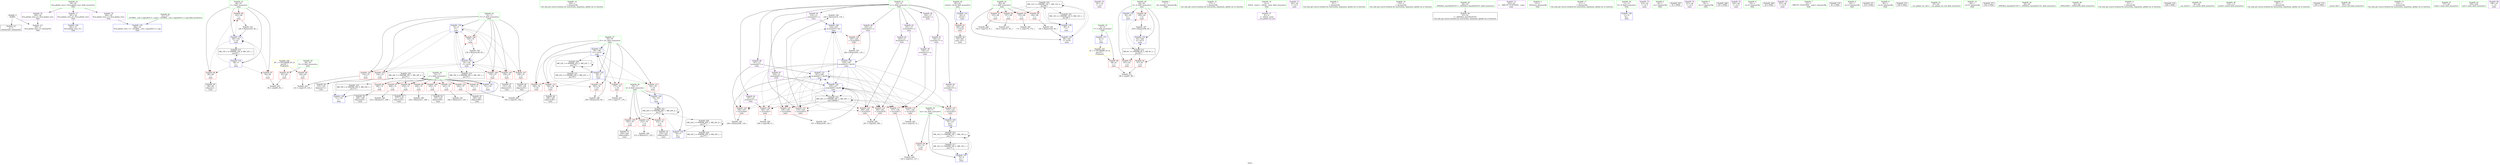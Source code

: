 digraph "SVFG" {
	label="SVFG";

	Node0x564e0037b110 [shape=record,color=grey,label="{NodeID: 0\nNullPtr}"];
	Node0x564e0037b110 -> Node0x564e00398890[style=solid];
	Node0x564e0037b110 -> Node0x564e0039f200[style=solid];
	Node0x564e00398dd0 [shape=record,color=red,label="{NodeID: 97\n209\<--72\n\<--j\nmain\n}"];
	Node0x564e00398dd0 -> Node0x564e003a1ee0[style=solid];
	Node0x564e0037ca70 [shape=record,color=green,label="{NodeID: 14\n165\<--1\n\<--dummyObj\nCan only get source location for instruction, argument, global var or function.}"];
	Node0x564e0039c870 [shape=record,color=grey,label="{NodeID: 194\n220 = Binary(219, 116, )\n}"];
	Node0x564e0039c870 -> Node0x564e003a0000[style=solid];
	Node0x564e00399930 [shape=record,color=red,label="{NodeID: 111\n222\<--76\n\<--k\nmain\n}"];
	Node0x564e00399930 -> Node0x564e0039a130[style=solid];
	Node0x564e0037c230 [shape=record,color=green,label="{NodeID: 28\n60\<--61\nretval\<--retval_field_insensitive\nmain\n}"];
	Node0x564e0037c230 -> Node0x564e0039b880[style=solid];
	Node0x564e0037c230 -> Node0x564e0039f300[style=solid];
	Node0x564e003a4cf0 [shape=record,color=grey,label="{NodeID: 208\n154 = cmp(153, 9, )\n}"];
	Node0x564e0039ec60 [shape=record,color=red,label="{NodeID: 125\n236\<--235\n\<--arrayidx60\nmain\n}"];
	Node0x564e0039ec60 -> Node0x564e0039cff0[style=solid];
	Node0x564e00398790 [shape=record,color=green,label="{NodeID: 42\n32\<--277\n_GLOBAL__sub_I_sigma425_0_1.cpp\<--_GLOBAL__sub_I_sigma425_0_1.cpp_field_insensitive\n}"];
	Node0x564e00398790 -> Node0x564e0039f100[style=solid];
	Node0x564e003ae9e0 [shape=record,color=black,label="{NodeID: 222\nMR_24V_2 = PHI(MR_24V_3, MR_24V_1, )\npts\{140000 \}\n}"];
	Node0x564e003ae9e0 -> Node0x564e0039e5e0[style=dashed];
	Node0x564e003ae9e0 -> Node0x564e0039e6b0[style=dashed];
	Node0x564e003ae9e0 -> Node0x564e0039e780[style=dashed];
	Node0x564e003ae9e0 -> Node0x564e0039e850[style=dashed];
	Node0x564e003ae9e0 -> Node0x564e0039e920[style=dashed];
	Node0x564e003ae9e0 -> Node0x564e0039e9f0[style=dashed];
	Node0x564e003ae9e0 -> Node0x564e0039eac0[style=dashed];
	Node0x564e003ae9e0 -> Node0x564e0039ec60[style=dashed];
	Node0x564e003ae9e0 -> Node0x564e0039ed30[style=dashed];
	Node0x564e003ae9e0 -> Node0x564e003a0000[style=dashed];
	Node0x564e003ae9e0 -> Node0x564e003a01a0[style=dashed];
	Node0x564e003ae9e0 -> Node0x564e003a0270[style=dashed];
	Node0x564e003ae9e0 -> Node0x564e003ae9e0[style=dashed];
	Node0x564e0039f8b0 [shape=record,color=blue,label="{NodeID: 139\n74\<--9\ni7\<--\nmain\n}"];
	Node0x564e0039f8b0 -> Node0x564e003992b0[style=dashed];
	Node0x564e0039f8b0 -> Node0x564e00399380[style=dashed];
	Node0x564e0039f8b0 -> Node0x564e00399450[style=dashed];
	Node0x564e0039f8b0 -> Node0x564e00399520[style=dashed];
	Node0x564e0039f8b0 -> Node0x564e003995f0[style=dashed];
	Node0x564e0039f8b0 -> Node0x564e003996c0[style=dashed];
	Node0x564e0039f8b0 -> Node0x564e0039f8b0[style=dashed];
	Node0x564e0039f8b0 -> Node0x564e0039fbf0[style=dashed];
	Node0x564e0039f8b0 -> Node0x564e003adae0[style=dashed];
	Node0x564e0039a3a0 [shape=record,color=black,label="{NodeID: 56\n59\<--262\nmain_ret\<--\nmain\n}"];
	Node0x564e0039af00 [shape=record,color=purple,label="{NodeID: 70\n161\<--18\n\<--.str.1\nmain\n}"];
	Node0x564e0039baf0 [shape=record,color=red,label="{NodeID: 84\n258\<--62\n\<--tt\nmain\n}"];
	Node0x564e0039baf0 -> Node0x564e003a1d60[style=solid];
	Node0x564e00393ed0 [shape=record,color=green,label="{NodeID: 1\n7\<--1\n__dso_handle\<--dummyObj\nGlob }"];
	Node0x564e00398ea0 [shape=record,color=red,label="{NodeID: 98\n216\<--72\n\<--j\nmain\n}"];
	Node0x564e00398ea0 -> Node0x564e0039a060[style=solid];
	Node0x564e0037cb40 [shape=record,color=green,label="{NodeID: 15\n172\<--1\n\<--dummyObj\nCan only get source location for instruction, argument, global var or function.}"];
	Node0x564e0039c9f0 [shape=record,color=grey,label="{NodeID: 195\n150 = Binary(149, 85, )\n}"];
	Node0x564e0039c9f0 -> Node0x564e0039fbf0[style=solid];
	Node0x564e00399a00 [shape=record,color=red,label="{NodeID: 112\n177\<--78\n\<--i31\nmain\n}"];
	Node0x564e00399a00 -> Node0x564e003a4b70[style=solid];
	Node0x564e0037c300 [shape=record,color=green,label="{NodeID: 29\n62\<--63\ntt\<--tt_field_insensitive\nmain\n}"];
	Node0x564e0037c300 -> Node0x564e0039b950[style=solid];
	Node0x564e0037c300 -> Node0x564e0039ba20[style=solid];
	Node0x564e0037c300 -> Node0x564e0039baf0[style=solid];
	Node0x564e0037c300 -> Node0x564e0039f3d0[style=solid];
	Node0x564e0037c300 -> Node0x564e003a0340[style=solid];
	Node0x564e003a4e70 [shape=record,color=grey,label="{NodeID: 209\n189 = cmp(188, 9, )\n}"];
	Node0x564e0039ed30 [shape=record,color=red,label="{NodeID: 126\n248\<--247\n\<--arrayidx67\nmain\n}"];
	Node0x564e0039ed30 -> Node0x564e003a21e0[style=solid];
	Node0x564e00398890 [shape=record,color=black,label="{NodeID: 43\n2\<--3\ndummyVal\<--dummyVal\n}"];
	Node0x564e0039f980 [shape=record,color=blue,label="{NodeID: 140\n70\<--133\nmx\<--\nmain\n}"];
	Node0x564e0039f980 -> Node0x564e003b20e0[style=dashed];
	Node0x564e0039a470 [shape=record,color=purple,label="{NodeID: 57\n41\<--4\n\<--_ZStL8__ioinit\n__cxx_global_var_init\n}"];
	Node0x564e0039afd0 [shape=record,color=purple,label="{NodeID: 71\n162\<--20\n\<--.str.2\nmain\n}"];
	Node0x564e0039bbc0 [shape=record,color=red,label="{NodeID: 85\n95\<--64\n\<--N\nmain\n}"];
	Node0x564e0039bbc0 -> Node0x564e0039d2f0[style=solid];
	Node0x564e0037a220 [shape=record,color=green,label="{NodeID: 2\n9\<--1\n\<--dummyObj\nCan only get source location for instruction, argument, global var or function.}"];
	Node0x564e00398f70 [shape=record,color=red,label="{NodeID: 99\n229\<--72\n\<--j\nmain\n}"];
	Node0x564e00398f70 -> Node0x564e0039cb70[style=solid];
	Node0x564e0037b560 [shape=record,color=green,label="{NodeID: 16\n179\<--1\n\<--dummyObj\nCan only get source location for instruction, argument, global var or function.}"];
	Node0x564e0039cb70 [shape=record,color=grey,label="{NodeID: 196\n230 = Binary(211, 229, )\n}"];
	Node0x564e00399ad0 [shape=record,color=red,label="{NodeID: 113\n182\<--78\n\<--i31\nmain\n}"];
	Node0x564e00399ad0 -> Node0x564e003a49f0[style=solid];
	Node0x564e0037c3d0 [shape=record,color=green,label="{NodeID: 30\n64\<--65\nN\<--N_field_insensitive\nmain\n}"];
	Node0x564e0037c3d0 -> Node0x564e0039bbc0[style=solid];
	Node0x564e0037c3d0 -> Node0x564e0039bc90[style=solid];
	Node0x564e003a4ff0 [shape=record,color=grey,label="{NodeID: 210\n158 = cmp(157, 85, )\n}"];
	Node0x564e0039ee00 [shape=record,color=blue,label="{NodeID: 127\n8\<--9\nT\<--\nGlob }"];
	Node0x564e0039ee00 -> Node0x564e003b56e0[style=dashed];
	Node0x564e00398990 [shape=record,color=black,label="{NodeID: 44\n43\<--44\n\<--_ZNSt8ios_base4InitD1Ev\nCan only get source location for instruction, argument, global var or function.}"];
	Node0x564e0039fa50 [shape=record,color=blue,label="{NodeID: 141\n72\<--135\nj\<--\nmain\n}"];
	Node0x564e0039fa50 -> Node0x564e003b25e0[style=dashed];
	Node0x564e0039a540 [shape=record,color=purple,label="{NodeID: 58\n100\<--13\narrayidx\<--a\nmain\n}"];
	Node0x564e0039b0a0 [shape=record,color=purple,label="{NodeID: 72\n163\<--22\n\<--__PRETTY_FUNCTION__.main\nmain\n}"];
	Node0x564e0039bc90 [shape=record,color=red,label="{NodeID: 86\n120\<--64\n\<--N\nmain\n}"];
	Node0x564e0039bc90 -> Node0x564e003a4570[style=solid];
	Node0x564e0037cc10 [shape=record,color=green,label="{NodeID: 3\n15\<--1\n_ZSt3cin\<--dummyObj\nGlob }"];
	Node0x564e00399040 [shape=record,color=red,label="{NodeID: 100\n233\<--72\n\<--j\nmain\n}"];
	Node0x564e00399040 -> Node0x564e0039a200[style=solid];
	Node0x564e0037b630 [shape=record,color=green,label="{NodeID: 17\n211\<--1\n\<--dummyObj\nCan only get source location for instruction, argument, global var or function.}"];
	Node0x564e0039ccf0 [shape=record,color=grey,label="{NodeID: 197\n226 = Binary(225, 116, )\n}"];
	Node0x564e0039ccf0 -> Node0x564e003a00d0[style=solid];
	Node0x564e00399ba0 [shape=record,color=red,label="{NodeID: 114\n185\<--78\n\<--i31\nmain\n}"];
	Node0x564e00399ba0 -> Node0x564e00399df0[style=solid];
	Node0x564e0037c4a0 [shape=record,color=green,label="{NodeID: 31\n66\<--67\ni\<--i_field_insensitive\nmain\n}"];
	Node0x564e0037c4a0 -> Node0x564e0039bd60[style=solid];
	Node0x564e0037c4a0 -> Node0x564e0039be30[style=solid];
	Node0x564e0037c4a0 -> Node0x564e0039bf00[style=solid];
	Node0x564e0037c4a0 -> Node0x564e0039f4a0[style=solid];
	Node0x564e0037c4a0 -> Node0x564e0039f570[style=solid];
	Node0x564e003a5170 [shape=record,color=grey,label="{NodeID: 211\n89 = cmp(87, 88, )\n}"];
	Node0x564e0039ef00 [shape=record,color=blue,label="{NodeID: 128\n11\<--9\nN\<--\nGlob }"];
	Node0x564e00398a90 [shape=record,color=black,label="{NodeID: 45\n99\<--98\nidxprom\<--\nmain\n}"];
	Node0x564e0039fb20 [shape=record,color=blue,label="{NodeID: 142\n68\<--145\nc\<--inc20\nmain\n}"];
	Node0x564e0039fb20 -> Node0x564e003b1be0[style=dashed];
	Node0x564e0039a610 [shape=record,color=purple,label="{NodeID: 59\n126\<--13\narrayidx12\<--a\nmain\n}"];
	Node0x564e0039a610 -> Node0x564e0039e5e0[style=solid];
	Node0x564e0039b170 [shape=record,color=purple,label="{NodeID: 73\n214\<--24\n\<--.str.3\nmain\n}"];
	Node0x564e0039bd60 [shape=record,color=red,label="{NodeID: 87\n94\<--66\n\<--i\nmain\n}"];
	Node0x564e0039bd60 -> Node0x564e0039d2f0[style=solid];
	Node0x564e0037bdf0 [shape=record,color=green,label="{NodeID: 4\n16\<--1\n.str\<--dummyObj\nGlob }"];
	Node0x564e003c2750 [shape=record,color=black,label="{NodeID: 267\n91 = PHI()\n}"];
	Node0x564e00399110 [shape=record,color=red,label="{NodeID: 101\n241\<--72\n\<--j\nmain\n}"];
	Node0x564e00399110 -> Node0x564e0039c570[style=solid];
	Node0x564e0037b700 [shape=record,color=green,label="{NodeID: 18\n4\<--6\n_ZStL8__ioinit\<--_ZStL8__ioinit_field_insensitive\nGlob }"];
	Node0x564e0037b700 -> Node0x564e0039a470[style=solid];
	Node0x564e0039ce70 [shape=record,color=grey,label="{NodeID: 198\n196 = Binary(195, 85, )\n}"];
	Node0x564e0039ce70 -> Node0x564e0039ff30[style=solid];
	Node0x564e00399c70 [shape=record,color=red,label="{NodeID: 115\n191\<--78\n\<--i31\nmain\n}"];
	Node0x564e00399c70 -> Node0x564e0039fe60[style=solid];
	Node0x564e00397fd0 [shape=record,color=green,label="{NodeID: 32\n68\<--69\nc\<--c_field_insensitive\nmain\n}"];
	Node0x564e00397fd0 -> Node0x564e0039bfd0[style=solid];
	Node0x564e00397fd0 -> Node0x564e0039c0a0[style=solid];
	Node0x564e00397fd0 -> Node0x564e0039c170[style=solid];
	Node0x564e00397fd0 -> Node0x564e0039c240[style=solid];
	Node0x564e00397fd0 -> Node0x564e0039f640[style=solid];
	Node0x564e00397fd0 -> Node0x564e0039fb20[style=solid];
	Node0x564e0039f000 [shape=record,color=blue,label="{NodeID: 129\n281\<--31\nllvm.global_ctors_0\<--\nGlob }"];
	Node0x564e00398b60 [shape=record,color=black,label="{NodeID: 46\n125\<--124\nidxprom11\<--\nmain\n}"];
	Node0x564e0039fbf0 [shape=record,color=blue,label="{NodeID: 143\n74\<--150\ni7\<--inc23\nmain\n}"];
	Node0x564e0039fbf0 -> Node0x564e003992b0[style=dashed];
	Node0x564e0039fbf0 -> Node0x564e00399380[style=dashed];
	Node0x564e0039fbf0 -> Node0x564e00399450[style=dashed];
	Node0x564e0039fbf0 -> Node0x564e00399520[style=dashed];
	Node0x564e0039fbf0 -> Node0x564e003995f0[style=dashed];
	Node0x564e0039fbf0 -> Node0x564e003996c0[style=dashed];
	Node0x564e0039fbf0 -> Node0x564e0039f8b0[style=dashed];
	Node0x564e0039fbf0 -> Node0x564e0039fbf0[style=dashed];
	Node0x564e0039fbf0 -> Node0x564e003adae0[style=dashed];
	Node0x564e0039a6e0 [shape=record,color=purple,label="{NodeID: 60\n132\<--13\narrayidx15\<--a\nmain\n}"];
	Node0x564e0039a6e0 -> Node0x564e0039e6b0[style=solid];
	Node0x564e0039b240 [shape=record,color=purple,label="{NodeID: 74\n231\<--26\n\<--.str.4\nmain\n}"];
	Node0x564e0039be30 [shape=record,color=red,label="{NodeID: 88\n98\<--66\n\<--i\nmain\n}"];
	Node0x564e0039be30 -> Node0x564e00398a90[style=solid];
	Node0x564e0037be80 [shape=record,color=green,label="{NodeID: 5\n18\<--1\n.str.1\<--dummyObj\nGlob }"];
	Node0x564e003c2ef0 [shape=record,color=black,label="{NodeID: 268\n101 = PHI()\n}"];
	Node0x564e003991e0 [shape=record,color=red,label="{NodeID: 102\n245\<--72\n\<--j\nmain\n}"];
	Node0x564e003991e0 -> Node0x564e0039a2d0[style=solid];
	Node0x564e0037b7d0 [shape=record,color=green,label="{NodeID: 19\n8\<--10\nT\<--T_field_insensitive\nGlob }"];
	Node0x564e0037b7d0 -> Node0x564e0039b7b0[style=solid];
	Node0x564e0037b7d0 -> Node0x564e0039ee00[style=solid];
	Node0x564e0039cff0 [shape=record,color=grey,label="{NodeID: 199\n237 = Binary(236, 116, )\n}"];
	Node0x564e0039cff0 -> Node0x564e003a01a0[style=solid];
	Node0x564e0039e510 [shape=record,color=red,label="{NodeID: 116\n195\<--78\n\<--i31\nmain\n}"];
	Node0x564e0039e510 -> Node0x564e0039ce70[style=solid];
	Node0x564e00398060 [shape=record,color=green,label="{NodeID: 33\n70\<--71\nmx\<--mx_field_insensitive\nmain\n}"];
	Node0x564e00398060 -> Node0x564e0039c310[style=solid];
	Node0x564e00398060 -> Node0x564e0039f710[style=solid];
	Node0x564e00398060 -> Node0x564e0039f980[style=solid];
	Node0x564e0039f100 [shape=record,color=blue,label="{NodeID: 130\n282\<--32\nllvm.global_ctors_1\<--_GLOBAL__sub_I_sigma425_0_1.cpp\nGlob }"];
	Node0x564e00398c30 [shape=record,color=black,label="{NodeID: 47\n131\<--130\nidxprom14\<--\nmain\n}"];
	Node0x564e0039fcc0 [shape=record,color=blue,label="{NodeID: 144\n76\<--9\nk\<--\nmain\n}"];
	Node0x564e0039fcc0 -> Node0x564e003b4ce0[style=dashed];
	Node0x564e0039a7b0 [shape=record,color=purple,label="{NodeID: 61\n140\<--13\narrayidx17\<--a\nmain\n}"];
	Node0x564e0039a7b0 -> Node0x564e0039e780[style=solid];
	Node0x564e003b4ce0 [shape=record,color=black,label="{NodeID: 241\nMR_20V_5 = PHI(MR_20V_7, MR_20V_4, )\npts\{77 \}\n}"];
	Node0x564e003b4ce0 -> Node0x564e00399790[style=dashed];
	Node0x564e003b4ce0 -> Node0x564e00399860[style=dashed];
	Node0x564e003b4ce0 -> Node0x564e00399930[style=dashed];
	Node0x564e003b4ce0 -> Node0x564e0039fe60[style=dashed];
	Node0x564e003b4ce0 -> Node0x564e003b07e0[style=dashed];
	Node0x564e003b4ce0 -> Node0x564e003b4ce0[style=dashed];
	Node0x564e0039b310 [shape=record,color=purple,label="{NodeID: 75\n243\<--26\n\<--.str.4\nmain\n}"];
	Node0x564e0039bf00 [shape=record,color=red,label="{NodeID: 89\n103\<--66\n\<--i\nmain\n}"];
	Node0x564e0039bf00 -> Node0x564e003a2360[style=solid];
	Node0x564e0037b2b0 [shape=record,color=green,label="{NodeID: 6\n20\<--1\n.str.2\<--dummyObj\nGlob }"];
	Node0x564e003c2ff0 [shape=record,color=black,label="{NodeID: 269\n42 = PHI()\n}"];
	Node0x564e003992b0 [shape=record,color=red,label="{NodeID: 103\n119\<--74\n\<--i7\nmain\n}"];
	Node0x564e003992b0 -> Node0x564e003a4570[style=solid];
	Node0x564e0037ce30 [shape=record,color=green,label="{NodeID: 20\n11\<--12\nN\<--N_field_insensitive\nGlob }"];
	Node0x564e0037ce30 -> Node0x564e0039ef00[style=solid];
	Node0x564e0039d170 [shape=record,color=grey,label="{NodeID: 200\n207 = cmp(202, 206, )\n}"];
	Node0x564e0039e5e0 [shape=record,color=red,label="{NodeID: 117\n127\<--126\n\<--arrayidx12\nmain\n}"];
	Node0x564e0039e5e0 -> Node0x564e003a46f0[style=solid];
	Node0x564e003980f0 [shape=record,color=green,label="{NodeID: 34\n72\<--73\nj\<--j_field_insensitive\nmain\n}"];
	Node0x564e003980f0 -> Node0x564e0039c3e0[style=solid];
	Node0x564e003980f0 -> Node0x564e00398d00[style=solid];
	Node0x564e003980f0 -> Node0x564e00398dd0[style=solid];
	Node0x564e003980f0 -> Node0x564e00398ea0[style=solid];
	Node0x564e003980f0 -> Node0x564e00398f70[style=solid];
	Node0x564e003980f0 -> Node0x564e00399040[style=solid];
	Node0x564e003980f0 -> Node0x564e00399110[style=solid];
	Node0x564e003980f0 -> Node0x564e003991e0[style=solid];
	Node0x564e003980f0 -> Node0x564e0039f7e0[style=solid];
	Node0x564e003980f0 -> Node0x564e0039fa50[style=solid];
	Node0x564e003ac1e0 [shape=record,color=black,label="{NodeID: 214\nMR_6V_3 = PHI(MR_6V_4, MR_6V_2, )\npts\{63 \}\n}"];
	Node0x564e003ac1e0 -> Node0x564e0039b950[style=dashed];
	Node0x564e003ac1e0 -> Node0x564e0039ba20[style=dashed];
	Node0x564e003ac1e0 -> Node0x564e0039baf0[style=dashed];
	Node0x564e003ac1e0 -> Node0x564e003a0340[style=dashed];
	Node0x564e0039f200 [shape=record,color=blue, style = dotted,label="{NodeID: 131\n283\<--3\nllvm.global_ctors_2\<--dummyVal\nGlob }"];
	Node0x564e00399d20 [shape=record,color=black,label="{NodeID: 48\n139\<--138\nidxprom16\<--\nmain\n}"];
	Node0x564e003b07e0 [shape=record,color=black,label="{NodeID: 228\nMR_20V_3 = PHI(MR_20V_2, MR_20V_8, )\npts\{77 \}\n}"];
	Node0x564e003b07e0 -> Node0x564e0039fcc0[style=dashed];
	Node0x564e003b07e0 -> Node0x564e003adfe0[style=dashed];
	Node0x564e003b07e0 -> Node0x564e003b07e0[style=dashed];
	Node0x564e0039fd90 [shape=record,color=blue,label="{NodeID: 145\n78\<--9\ni31\<--\nmain\n}"];
	Node0x564e0039fd90 -> Node0x564e00399a00[style=dashed];
	Node0x564e0039fd90 -> Node0x564e00399ad0[style=dashed];
	Node0x564e0039fd90 -> Node0x564e00399ba0[style=dashed];
	Node0x564e0039fd90 -> Node0x564e00399c70[style=dashed];
	Node0x564e0039fd90 -> Node0x564e0039e510[style=dashed];
	Node0x564e0039fd90 -> Node0x564e0039ff30[style=dashed];
	Node0x564e0039fd90 -> Node0x564e003b0ce0[style=dashed];
	Node0x564e0039a880 [shape=record,color=purple,label="{NodeID: 62\n187\<--13\narrayidx37\<--a\nmain\n}"];
	Node0x564e0039a880 -> Node0x564e0039e850[style=solid];
	Node0x564e0039b3e0 [shape=record,color=purple,label="{NodeID: 76\n253\<--28\n\<--.str.5\nmain\n}"];
	Node0x564e0039bfd0 [shape=record,color=red,label="{NodeID: 90\n144\<--68\n\<--c\nmain\n}"];
	Node0x564e0039bfd0 -> Node0x564e0039c6f0[style=solid];
	Node0x564e0037b340 [shape=record,color=green,label="{NodeID: 7\n22\<--1\n__PRETTY_FUNCTION__.main\<--dummyObj\nGlob }"];
	Node0x564e003c30f0 [shape=record,color=black,label="{NodeID: 270\n81 = PHI()\n}"];
	Node0x564e003a1d60 [shape=record,color=grey,label="{NodeID: 187\n259 = Binary(258, 85, )\n}"];
	Node0x564e003a1d60 -> Node0x564e003a0340[style=solid];
	Node0x564e00399380 [shape=record,color=red,label="{NodeID: 104\n124\<--74\n\<--i7\nmain\n}"];
	Node0x564e00399380 -> Node0x564e00398b60[style=solid];
	Node0x564e0037cf00 [shape=record,color=green,label="{NodeID: 21\n13\<--14\na\<--a_field_insensitive\nGlob }"];
	Node0x564e0037cf00 -> Node0x564e0039a540[style=solid];
	Node0x564e0037cf00 -> Node0x564e0039a610[style=solid];
	Node0x564e0037cf00 -> Node0x564e0039a6e0[style=solid];
	Node0x564e0037cf00 -> Node0x564e0039a7b0[style=solid];
	Node0x564e0037cf00 -> Node0x564e0039a880[style=solid];
	Node0x564e0037cf00 -> Node0x564e0039a950[style=solid];
	Node0x564e0037cf00 -> Node0x564e0039aa20[style=solid];
	Node0x564e0037cf00 -> Node0x564e0039aaf0[style=solid];
	Node0x564e0037cf00 -> Node0x564e0039abc0[style=solid];
	Node0x564e0037cf00 -> Node0x564e0039ac90[style=solid];
	Node0x564e0037cf00 -> Node0x564e0039ad60[style=solid];
	Node0x564e0039d2f0 [shape=record,color=grey,label="{NodeID: 201\n96 = cmp(94, 95, )\n}"];
	Node0x564e0039e6b0 [shape=record,color=red,label="{NodeID: 118\n133\<--132\n\<--arrayidx15\nmain\n}"];
	Node0x564e0039e6b0 -> Node0x564e0039f980[style=solid];
	Node0x564e00398180 [shape=record,color=green,label="{NodeID: 35\n74\<--75\ni7\<--i7_field_insensitive\nmain\n}"];
	Node0x564e00398180 -> Node0x564e003992b0[style=solid];
	Node0x564e00398180 -> Node0x564e00399380[style=solid];
	Node0x564e00398180 -> Node0x564e00399450[style=solid];
	Node0x564e00398180 -> Node0x564e00399520[style=solid];
	Node0x564e00398180 -> Node0x564e003995f0[style=solid];
	Node0x564e00398180 -> Node0x564e003996c0[style=solid];
	Node0x564e00398180 -> Node0x564e0039f8b0[style=solid];
	Node0x564e00398180 -> Node0x564e0039fbf0[style=solid];
	Node0x564e003ac6e0 [shape=record,color=black,label="{NodeID: 215\nMR_10V_2 = PHI(MR_10V_4, MR_10V_1, )\npts\{67 \}\n}"];
	Node0x564e003ac6e0 -> Node0x564e0039f4a0[style=dashed];
	Node0x564e0039f300 [shape=record,color=blue,label="{NodeID: 132\n60\<--9\nretval\<--\nmain\n}"];
	Node0x564e0039f300 -> Node0x564e0039b880[style=dashed];
	Node0x564e00399df0 [shape=record,color=black,label="{NodeID: 49\n186\<--185\nidxprom36\<--\nmain\n}"];
	Node0x564e003b0ce0 [shape=record,color=black,label="{NodeID: 229\nMR_22V_3 = PHI(MR_22V_2, MR_22V_7, )\npts\{79 \}\n}"];
	Node0x564e003b0ce0 -> Node0x564e0039fd90[style=dashed];
	Node0x564e003b0ce0 -> Node0x564e003ae4e0[style=dashed];
	Node0x564e003b0ce0 -> Node0x564e003b0ce0[style=dashed];
	Node0x564e0039fe60 [shape=record,color=blue,label="{NodeID: 146\n76\<--191\nk\<--\nmain\n}"];
	Node0x564e0039fe60 -> Node0x564e003b4ce0[style=dashed];
	Node0x564e0039a950 [shape=record,color=purple,label="{NodeID: 63\n201\<--13\narrayidx45\<--a\nmain\n}"];
	Node0x564e0039a950 -> Node0x564e0039e920[style=solid];
	Node0x564e003b56e0 [shape=record,color=yellow,style=double,label="{NodeID: 243\n2V_1 = ENCHI(MR_2V_0)\npts\{10 \}\nFun[main]}"];
	Node0x564e003b56e0 -> Node0x564e0039b7b0[style=dashed];
	Node0x564e0039b4b0 [shape=record,color=purple,label="{NodeID: 77\n281\<--30\nllvm.global_ctors_0\<--llvm.global_ctors\nGlob }"];
	Node0x564e0039b4b0 -> Node0x564e0039f000[style=solid];
	Node0x564e0039c0a0 [shape=record,color=red,label="{NodeID: 91\n153\<--68\n\<--c\nmain\n}"];
	Node0x564e0039c0a0 -> Node0x564e003a4cf0[style=solid];
	Node0x564e0037b3d0 [shape=record,color=green,label="{NodeID: 8\n24\<--1\n.str.3\<--dummyObj\nGlob }"];
	Node0x564e003c31f0 [shape=record,color=black,label="{NodeID: 271\n215 = PHI()\n}"];
	Node0x564e003a1ee0 [shape=record,color=grey,label="{NodeID: 188\n210 = Binary(211, 209, )\n}"];
	Node0x564e00399450 [shape=record,color=red,label="{NodeID: 105\n130\<--74\n\<--i7\nmain\n}"];
	Node0x564e00399450 -> Node0x564e00398c30[style=solid];
	Node0x564e0037cfd0 [shape=record,color=green,label="{NodeID: 22\n30\<--34\nllvm.global_ctors\<--llvm.global_ctors_field_insensitive\nGlob }"];
	Node0x564e0037cfd0 -> Node0x564e0039b4b0[style=solid];
	Node0x564e0037cfd0 -> Node0x564e0039b5b0[style=solid];
	Node0x564e0037cfd0 -> Node0x564e0039b6b0[style=solid];
	Node0x564e003a4430 [shape=record,color=grey,label="{NodeID: 202\n142 = cmp(141, 9, )\n}"];
	Node0x564e0039e780 [shape=record,color=red,label="{NodeID: 119\n141\<--140\n\<--arrayidx17\nmain\n}"];
	Node0x564e0039e780 -> Node0x564e003a4430[style=solid];
	Node0x564e00398250 [shape=record,color=green,label="{NodeID: 36\n76\<--77\nk\<--k_field_insensitive\nmain\n}"];
	Node0x564e00398250 -> Node0x564e00399790[style=solid];
	Node0x564e00398250 -> Node0x564e00399860[style=solid];
	Node0x564e00398250 -> Node0x564e00399930[style=solid];
	Node0x564e00398250 -> Node0x564e0039fcc0[style=solid];
	Node0x564e00398250 -> Node0x564e0039fe60[style=solid];
	Node0x564e003acbe0 [shape=record,color=black,label="{NodeID: 216\nMR_12V_2 = PHI(MR_12V_5, MR_12V_1, )\npts\{69 \}\n}"];
	Node0x564e003acbe0 -> Node0x564e0039f640[style=dashed];
	Node0x564e0039f3d0 [shape=record,color=blue,label="{NodeID: 133\n62\<--85\ntt\<--\nmain\n}"];
	Node0x564e0039f3d0 -> Node0x564e003ac1e0[style=dashed];
	Node0x564e00399ec0 [shape=record,color=black,label="{NodeID: 50\n200\<--199\nidxprom44\<--\nmain\n}"];
	Node0x564e0039ff30 [shape=record,color=blue,label="{NodeID: 147\n78\<--196\ni31\<--inc42\nmain\n}"];
	Node0x564e0039ff30 -> Node0x564e00399a00[style=dashed];
	Node0x564e0039ff30 -> Node0x564e00399ad0[style=dashed];
	Node0x564e0039ff30 -> Node0x564e00399ba0[style=dashed];
	Node0x564e0039ff30 -> Node0x564e00399c70[style=dashed];
	Node0x564e0039ff30 -> Node0x564e0039e510[style=dashed];
	Node0x564e0039ff30 -> Node0x564e0039ff30[style=dashed];
	Node0x564e0039ff30 -> Node0x564e003b0ce0[style=dashed];
	Node0x564e0039aa20 [shape=record,color=purple,label="{NodeID: 64\n205\<--13\narrayidx47\<--a\nmain\n}"];
	Node0x564e0039aa20 -> Node0x564e0039e9f0[style=solid];
	Node0x564e0039b5b0 [shape=record,color=purple,label="{NodeID: 78\n282\<--30\nllvm.global_ctors_1\<--llvm.global_ctors\nGlob }"];
	Node0x564e0039b5b0 -> Node0x564e0039f100[style=solid];
	Node0x564e0039c170 [shape=record,color=red,label="{NodeID: 92\n157\<--68\n\<--c\nmain\n}"];
	Node0x564e0039c170 -> Node0x564e003a4ff0[style=solid];
	Node0x564e0037c660 [shape=record,color=green,label="{NodeID: 9\n26\<--1\n.str.4\<--dummyObj\nGlob }"];
	Node0x564e003c32f0 [shape=record,color=black,label="{NodeID: 272\n109 = PHI()\n}"];
	Node0x564e003a2060 [shape=record,color=grey,label="{NodeID: 189\n213 = Binary(211, 212, )\n}"];
	Node0x564e00399520 [shape=record,color=red,label="{NodeID: 106\n135\<--74\n\<--i7\nmain\n}"];
	Node0x564e00399520 -> Node0x564e0039fa50[style=solid];
	Node0x564e0037d0a0 [shape=record,color=green,label="{NodeID: 23\n35\<--36\n__cxx_global_var_init\<--__cxx_global_var_init_field_insensitive\n}"];
	Node0x564e003a4570 [shape=record,color=grey,label="{NodeID: 203\n121 = cmp(119, 120, )\n}"];
	Node0x564e0039e850 [shape=record,color=red,label="{NodeID: 120\n188\<--187\n\<--arrayidx37\nmain\n}"];
	Node0x564e0039e850 -> Node0x564e003a4e70[style=solid];
	Node0x564e00398320 [shape=record,color=green,label="{NodeID: 37\n78\<--79\ni31\<--i31_field_insensitive\nmain\n}"];
	Node0x564e00398320 -> Node0x564e00399a00[style=solid];
	Node0x564e00398320 -> Node0x564e00399ad0[style=solid];
	Node0x564e00398320 -> Node0x564e00399ba0[style=solid];
	Node0x564e00398320 -> Node0x564e00399c70[style=solid];
	Node0x564e00398320 -> Node0x564e0039e510[style=solid];
	Node0x564e00398320 -> Node0x564e0039fd90[style=solid];
	Node0x564e00398320 -> Node0x564e0039ff30[style=solid];
	Node0x564e003ad0e0 [shape=record,color=black,label="{NodeID: 217\nMR_14V_2 = PHI(MR_14V_5, MR_14V_1, )\npts\{71 \}\n}"];
	Node0x564e003ad0e0 -> Node0x564e0039f710[style=dashed];
	Node0x564e0039f4a0 [shape=record,color=blue,label="{NodeID: 134\n66\<--9\ni\<--\nmain\n}"];
	Node0x564e0039f4a0 -> Node0x564e0039bd60[style=dashed];
	Node0x564e0039f4a0 -> Node0x564e0039be30[style=dashed];
	Node0x564e0039f4a0 -> Node0x564e0039bf00[style=dashed];
	Node0x564e0039f4a0 -> Node0x564e0039f570[style=dashed];
	Node0x564e0039f4a0 -> Node0x564e003ac6e0[style=dashed];
	Node0x564e00399f90 [shape=record,color=black,label="{NodeID: 51\n204\<--203\nidxprom46\<--\nmain\n}"];
	Node0x564e003a0000 [shape=record,color=blue,label="{NodeID: 148\n218\<--220\narrayidx53\<--dec\nmain\n}"];
	Node0x564e003a0000 -> Node0x564e0039eb90[style=dashed];
	Node0x564e003a0000 -> Node0x564e003a00d0[style=dashed];
	Node0x564e0039aaf0 [shape=record,color=purple,label="{NodeID: 65\n218\<--13\narrayidx53\<--a\nmain\n}"];
	Node0x564e0039aaf0 -> Node0x564e0039eac0[style=solid];
	Node0x564e0039aaf0 -> Node0x564e003a0000[style=solid];
	Node0x564e0039b6b0 [shape=record,color=purple,label="{NodeID: 79\n283\<--30\nllvm.global_ctors_2\<--llvm.global_ctors\nGlob }"];
	Node0x564e0039b6b0 -> Node0x564e0039f200[style=solid];
	Node0x564e0039c240 [shape=record,color=red,label="{NodeID: 93\n170\<--68\n\<--c\nmain\n}"];
	Node0x564e0039c240 -> Node0x564e003a4870[style=solid];
	Node0x564e0037c6f0 [shape=record,color=green,label="{NodeID: 10\n28\<--1\n.str.5\<--dummyObj\nGlob }"];
	Node0x564e003c33f0 [shape=record,color=black,label="{NodeID: 273\n232 = PHI()\n}"];
	Node0x564e003a21e0 [shape=record,color=grey,label="{NodeID: 190\n249 = Binary(248, 116, )\n}"];
	Node0x564e003a21e0 -> Node0x564e003a0270[style=solid];
	Node0x564e003995f0 [shape=record,color=red,label="{NodeID: 107\n138\<--74\n\<--i7\nmain\n}"];
	Node0x564e003995f0 -> Node0x564e00399d20[style=solid];
	Node0x564e0037d170 [shape=record,color=green,label="{NodeID: 24\n39\<--40\n_ZNSt8ios_base4InitC1Ev\<--_ZNSt8ios_base4InitC1Ev_field_insensitive\n}"];
	Node0x564e003a46f0 [shape=record,color=grey,label="{NodeID: 204\n128 = cmp(123, 127, )\n}"];
	Node0x564e0039e920 [shape=record,color=red,label="{NodeID: 121\n202\<--201\n\<--arrayidx45\nmain\n}"];
	Node0x564e0039e920 -> Node0x564e0039d170[style=solid];
	Node0x564e003983f0 [shape=record,color=green,label="{NodeID: 38\n82\<--83\n_ZNSirsERi\<--_ZNSirsERi_field_insensitive\n}"];
	Node0x564e003ad5e0 [shape=record,color=black,label="{NodeID: 218\nMR_16V_2 = PHI(MR_16V_5, MR_16V_1, )\npts\{73 \}\n}"];
	Node0x564e003ad5e0 -> Node0x564e0039f7e0[style=dashed];
	Node0x564e0039f570 [shape=record,color=blue,label="{NodeID: 135\n66\<--104\ni\<--inc\nmain\n}"];
	Node0x564e0039f570 -> Node0x564e0039bd60[style=dashed];
	Node0x564e0039f570 -> Node0x564e0039be30[style=dashed];
	Node0x564e0039f570 -> Node0x564e0039bf00[style=dashed];
	Node0x564e0039f570 -> Node0x564e0039f570[style=dashed];
	Node0x564e0039f570 -> Node0x564e003ac6e0[style=dashed];
	Node0x564e0039a060 [shape=record,color=black,label="{NodeID: 52\n217\<--216\nidxprom52\<--\nmain\n}"];
	Node0x564e003b1be0 [shape=record,color=black,label="{NodeID: 232\nMR_12V_5 = PHI(MR_12V_7, MR_12V_4, )\npts\{69 \}\n}"];
	Node0x564e003b1be0 -> Node0x564e0039bfd0[style=dashed];
	Node0x564e003b1be0 -> Node0x564e0039c0a0[style=dashed];
	Node0x564e003b1be0 -> Node0x564e0039c170[style=dashed];
	Node0x564e003b1be0 -> Node0x564e0039c240[style=dashed];
	Node0x564e003b1be0 -> Node0x564e0039f640[style=dashed];
	Node0x564e003b1be0 -> Node0x564e0039fb20[style=dashed];
	Node0x564e003b1be0 -> Node0x564e003acbe0[style=dashed];
	Node0x564e003b1be0 -> Node0x564e003b1be0[style=dashed];
	Node0x564e003a00d0 [shape=record,color=blue,label="{NodeID: 149\n224\<--226\narrayidx55\<--dec56\nmain\n}"];
	Node0x564e003a00d0 -> Node0x564e0039e5e0[style=dashed];
	Node0x564e003a00d0 -> Node0x564e0039e6b0[style=dashed];
	Node0x564e003a00d0 -> Node0x564e0039e780[style=dashed];
	Node0x564e003a00d0 -> Node0x564e0039e850[style=dashed];
	Node0x564e003a00d0 -> Node0x564e0039e920[style=dashed];
	Node0x564e003a00d0 -> Node0x564e0039e9f0[style=dashed];
	Node0x564e003a00d0 -> Node0x564e0039eac0[style=dashed];
	Node0x564e003a00d0 -> Node0x564e0039ec60[style=dashed];
	Node0x564e003a00d0 -> Node0x564e0039ed30[style=dashed];
	Node0x564e003a00d0 -> Node0x564e003a0000[style=dashed];
	Node0x564e003a00d0 -> Node0x564e003a01a0[style=dashed];
	Node0x564e003a00d0 -> Node0x564e003a0270[style=dashed];
	Node0x564e003a00d0 -> Node0x564e003ae9e0[style=dashed];
	Node0x564e0039abc0 [shape=record,color=purple,label="{NodeID: 66\n224\<--13\narrayidx55\<--a\nmain\n}"];
	Node0x564e0039abc0 -> Node0x564e0039eb90[style=solid];
	Node0x564e0039abc0 -> Node0x564e003a00d0[style=solid];
	Node0x564e003b63c0 [shape=record,color=yellow,style=double,label="{NodeID: 246\n8V_1 = ENCHI(MR_8V_0)\npts\{65 \}\nFun[main]}"];
	Node0x564e003b63c0 -> Node0x564e0039bbc0[style=dashed];
	Node0x564e003b63c0 -> Node0x564e0039bc90[style=dashed];
	Node0x564e0039b7b0 [shape=record,color=red,label="{NodeID: 80\n88\<--8\n\<--T\nmain\n}"];
	Node0x564e0039b7b0 -> Node0x564e003a5170[style=solid];
	Node0x564e0039c310 [shape=record,color=red,label="{NodeID: 94\n123\<--70\n\<--mx\nmain\n}"];
	Node0x564e0039c310 -> Node0x564e003a46f0[style=solid];
	Node0x564e0037c780 [shape=record,color=green,label="{NodeID: 11\n31\<--1\n\<--dummyObj\nCan only get source location for instruction, argument, global var or function.}"];
	Node0x564e003c34f0 [shape=record,color=black,label="{NodeID: 274\n244 = PHI()\n}"];
	Node0x564e003a2360 [shape=record,color=grey,label="{NodeID: 191\n104 = Binary(103, 85, )\n}"];
	Node0x564e003a2360 -> Node0x564e0039f570[style=solid];
	Node0x564e003996c0 [shape=record,color=red,label="{NodeID: 108\n149\<--74\n\<--i7\nmain\n}"];
	Node0x564e003996c0 -> Node0x564e0039c9f0[style=solid];
	Node0x564e0037d240 [shape=record,color=green,label="{NodeID: 25\n45\<--46\n__cxa_atexit\<--__cxa_atexit_field_insensitive\n}"];
	Node0x564e003a4870 [shape=record,color=grey,label="{NodeID: 205\n171 = cmp(170, 172, )\n}"];
	Node0x564e0039e9f0 [shape=record,color=red,label="{NodeID: 122\n206\<--205\n\<--arrayidx47\nmain\n}"];
	Node0x564e0039e9f0 -> Node0x564e0039d170[style=solid];
	Node0x564e003984c0 [shape=record,color=green,label="{NodeID: 39\n110\<--111\nprintf\<--printf_field_insensitive\n}"];
	Node0x564e003adae0 [shape=record,color=black,label="{NodeID: 219\nMR_18V_2 = PHI(MR_18V_5, MR_18V_1, )\npts\{75 \}\n}"];
	Node0x564e003adae0 -> Node0x564e0039f8b0[style=dashed];
	Node0x564e0039f640 [shape=record,color=blue,label="{NodeID: 136\n68\<--9\nc\<--\nmain\n}"];
	Node0x564e0039f640 -> Node0x564e003b1be0[style=dashed];
	Node0x564e0039a130 [shape=record,color=black,label="{NodeID: 53\n223\<--222\nidxprom54\<--\nmain\n}"];
	Node0x564e003b20e0 [shape=record,color=black,label="{NodeID: 233\nMR_14V_5 = PHI(MR_14V_7, MR_14V_4, )\npts\{71 \}\n}"];
	Node0x564e003b20e0 -> Node0x564e0039c310[style=dashed];
	Node0x564e003b20e0 -> Node0x564e0039f710[style=dashed];
	Node0x564e003b20e0 -> Node0x564e0039f980[style=dashed];
	Node0x564e003b20e0 -> Node0x564e003ad0e0[style=dashed];
	Node0x564e003b20e0 -> Node0x564e003b20e0[style=dashed];
	Node0x564e003a01a0 [shape=record,color=blue,label="{NodeID: 150\n235\<--237\narrayidx60\<--dec61\nmain\n}"];
	Node0x564e003a01a0 -> Node0x564e0039e5e0[style=dashed];
	Node0x564e003a01a0 -> Node0x564e0039e6b0[style=dashed];
	Node0x564e003a01a0 -> Node0x564e0039e780[style=dashed];
	Node0x564e003a01a0 -> Node0x564e0039e850[style=dashed];
	Node0x564e003a01a0 -> Node0x564e0039e920[style=dashed];
	Node0x564e003a01a0 -> Node0x564e0039e9f0[style=dashed];
	Node0x564e003a01a0 -> Node0x564e0039eac0[style=dashed];
	Node0x564e003a01a0 -> Node0x564e0039ec60[style=dashed];
	Node0x564e003a01a0 -> Node0x564e0039ed30[style=dashed];
	Node0x564e003a01a0 -> Node0x564e003a0000[style=dashed];
	Node0x564e003a01a0 -> Node0x564e003a01a0[style=dashed];
	Node0x564e003a01a0 -> Node0x564e003a0270[style=dashed];
	Node0x564e003a01a0 -> Node0x564e003ae9e0[style=dashed];
	Node0x564e0039ac90 [shape=record,color=purple,label="{NodeID: 67\n235\<--13\narrayidx60\<--a\nmain\n}"];
	Node0x564e0039ac90 -> Node0x564e0039ec60[style=solid];
	Node0x564e0039ac90 -> Node0x564e003a01a0[style=solid];
	Node0x564e0039b880 [shape=record,color=red,label="{NodeID: 81\n262\<--60\n\<--retval\nmain\n}"];
	Node0x564e0039b880 -> Node0x564e0039a3a0[style=solid];
	Node0x564e0039c3e0 [shape=record,color=red,label="{NodeID: 95\n181\<--72\n\<--j\nmain\n}"];
	Node0x564e0039c3e0 -> Node0x564e003a49f0[style=solid];
	Node0x564e0037c8d0 [shape=record,color=green,label="{NodeID: 12\n85\<--1\n\<--dummyObj\nCan only get source location for instruction, argument, global var or function.}"];
	Node0x564e003c35f0 [shape=record,color=black,label="{NodeID: 275\n254 = PHI()\n}"];
	Node0x564e0039c570 [shape=record,color=grey,label="{NodeID: 192\n242 = Binary(211, 241, )\n}"];
	Node0x564e00399790 [shape=record,color=red,label="{NodeID: 109\n203\<--76\n\<--k\nmain\n}"];
	Node0x564e00399790 -> Node0x564e00399f90[style=solid];
	Node0x564e0037c060 [shape=record,color=green,label="{NodeID: 26\n44\<--50\n_ZNSt8ios_base4InitD1Ev\<--_ZNSt8ios_base4InitD1Ev_field_insensitive\n}"];
	Node0x564e0037c060 -> Node0x564e00398990[style=solid];
	Node0x564e003a49f0 [shape=record,color=grey,label="{NodeID: 206\n183 = cmp(181, 182, )\n}"];
	Node0x564e0039eac0 [shape=record,color=red,label="{NodeID: 123\n219\<--218\n\<--arrayidx53\nmain\n}"];
	Node0x564e0039eac0 -> Node0x564e0039c870[style=solid];
	Node0x564e00398590 [shape=record,color=green,label="{NodeID: 40\n166\<--167\n__assert_fail\<--__assert_fail_field_insensitive\n}"];
	Node0x564e003adfe0 [shape=record,color=black,label="{NodeID: 220\nMR_20V_2 = PHI(MR_20V_3, MR_20V_1, )\npts\{77 \}\n}"];
	Node0x564e003adfe0 -> Node0x564e003b07e0[style=dashed];
	Node0x564e0039f710 [shape=record,color=blue,label="{NodeID: 137\n70\<--9\nmx\<--\nmain\n}"];
	Node0x564e0039f710 -> Node0x564e003b20e0[style=dashed];
	Node0x564e0039a200 [shape=record,color=black,label="{NodeID: 54\n234\<--233\nidxprom59\<--\nmain\n}"];
	Node0x564e003b25e0 [shape=record,color=black,label="{NodeID: 234\nMR_16V_5 = PHI(MR_16V_7, MR_16V_4, )\npts\{73 \}\n}"];
	Node0x564e003b25e0 -> Node0x564e0039c3e0[style=dashed];
	Node0x564e003b25e0 -> Node0x564e00398d00[style=dashed];
	Node0x564e003b25e0 -> Node0x564e00398dd0[style=dashed];
	Node0x564e003b25e0 -> Node0x564e00398ea0[style=dashed];
	Node0x564e003b25e0 -> Node0x564e00398f70[style=dashed];
	Node0x564e003b25e0 -> Node0x564e00399040[style=dashed];
	Node0x564e003b25e0 -> Node0x564e00399110[style=dashed];
	Node0x564e003b25e0 -> Node0x564e003991e0[style=dashed];
	Node0x564e003b25e0 -> Node0x564e0039f7e0[style=dashed];
	Node0x564e003b25e0 -> Node0x564e0039fa50[style=dashed];
	Node0x564e003b25e0 -> Node0x564e003ad5e0[style=dashed];
	Node0x564e003b25e0 -> Node0x564e003b25e0[style=dashed];
	Node0x564e003a0270 [shape=record,color=blue,label="{NodeID: 151\n247\<--249\narrayidx67\<--dec68\nmain\n}"];
	Node0x564e003a0270 -> Node0x564e0039e5e0[style=dashed];
	Node0x564e003a0270 -> Node0x564e0039e6b0[style=dashed];
	Node0x564e003a0270 -> Node0x564e0039e780[style=dashed];
	Node0x564e003a0270 -> Node0x564e0039e850[style=dashed];
	Node0x564e003a0270 -> Node0x564e0039e920[style=dashed];
	Node0x564e003a0270 -> Node0x564e0039e9f0[style=dashed];
	Node0x564e003a0270 -> Node0x564e0039eac0[style=dashed];
	Node0x564e003a0270 -> Node0x564e0039ec60[style=dashed];
	Node0x564e003a0270 -> Node0x564e0039ed30[style=dashed];
	Node0x564e003a0270 -> Node0x564e003a0000[style=dashed];
	Node0x564e003a0270 -> Node0x564e003a01a0[style=dashed];
	Node0x564e003a0270 -> Node0x564e003a0270[style=dashed];
	Node0x564e003a0270 -> Node0x564e003ae9e0[style=dashed];
	Node0x564e0039ad60 [shape=record,color=purple,label="{NodeID: 68\n247\<--13\narrayidx67\<--a\nmain\n}"];
	Node0x564e0039ad60 -> Node0x564e0039ed30[style=solid];
	Node0x564e0039ad60 -> Node0x564e003a0270[style=solid];
	Node0x564e0039b950 [shape=record,color=red,label="{NodeID: 82\n87\<--62\n\<--tt\nmain\n}"];
	Node0x564e0039b950 -> Node0x564e003a5170[style=solid];
	Node0x564e00398d00 [shape=record,color=red,label="{NodeID: 96\n199\<--72\n\<--j\nmain\n}"];
	Node0x564e00398d00 -> Node0x564e00399ec0[style=solid];
	Node0x564e0037c9a0 [shape=record,color=green,label="{NodeID: 13\n116\<--1\n\<--dummyObj\nCan only get source location for instruction, argument, global var or function.}"];
	Node0x564e0039c6f0 [shape=record,color=grey,label="{NodeID: 193\n145 = Binary(144, 85, )\n}"];
	Node0x564e0039c6f0 -> Node0x564e0039fb20[style=solid];
	Node0x564e00399860 [shape=record,color=red,label="{NodeID: 110\n212\<--76\n\<--k\nmain\n}"];
	Node0x564e00399860 -> Node0x564e003a2060[style=solid];
	Node0x564e0037c130 [shape=record,color=green,label="{NodeID: 27\n57\<--58\nmain\<--main_field_insensitive\n}"];
	Node0x564e003a4b70 [shape=record,color=grey,label="{NodeID: 207\n178 = cmp(177, 179, )\n}"];
	Node0x564e0039eb90 [shape=record,color=red,label="{NodeID: 124\n225\<--224\n\<--arrayidx55\nmain\n}"];
	Node0x564e0039eb90 -> Node0x564e0039ccf0[style=solid];
	Node0x564e00398690 [shape=record,color=green,label="{NodeID: 41\n255\<--256\nputs\<--puts_field_insensitive\n}"];
	Node0x564e003ae4e0 [shape=record,color=black,label="{NodeID: 221\nMR_22V_2 = PHI(MR_22V_3, MR_22V_1, )\npts\{79 \}\n}"];
	Node0x564e003ae4e0 -> Node0x564e003b0ce0[style=dashed];
	Node0x564e0039f7e0 [shape=record,color=blue,label="{NodeID: 138\n72\<--116\nj\<--\nmain\n}"];
	Node0x564e0039f7e0 -> Node0x564e003b25e0[style=dashed];
	Node0x564e0039a2d0 [shape=record,color=black,label="{NodeID: 55\n246\<--245\nidxprom66\<--\nmain\n}"];
	Node0x564e003a0340 [shape=record,color=blue,label="{NodeID: 152\n62\<--259\ntt\<--inc72\nmain\n}"];
	Node0x564e003a0340 -> Node0x564e003ac1e0[style=dashed];
	Node0x564e0039ae30 [shape=record,color=purple,label="{NodeID: 69\n108\<--16\n\<--.str\nmain\n}"];
	Node0x564e0039ba20 [shape=record,color=red,label="{NodeID: 83\n107\<--62\n\<--tt\nmain\n}"];
}

